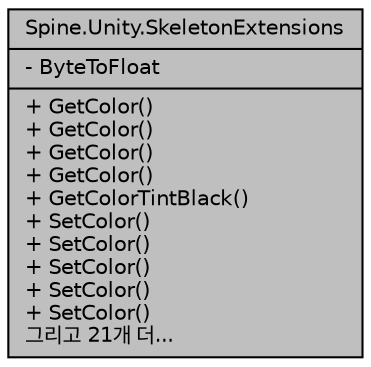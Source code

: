 digraph "Spine.Unity.SkeletonExtensions"
{
 // LATEX_PDF_SIZE
  edge [fontname="Helvetica",fontsize="10",labelfontname="Helvetica",labelfontsize="10"];
  node [fontname="Helvetica",fontsize="10",shape=record];
  Node1 [label="{Spine.Unity.SkeletonExtensions\n|- ByteToFloat\l|+ GetColor()\l+ GetColor()\l+ GetColor()\l+ GetColor()\l+ GetColorTintBlack()\l+ SetColor()\l+ SetColor()\l+ SetColor()\l+ SetColor()\l+ SetColor()\l그리고 21개 더...\l}",height=0.2,width=0.4,color="black", fillcolor="grey75", style="filled", fontcolor="black",tooltip=" "];
}
